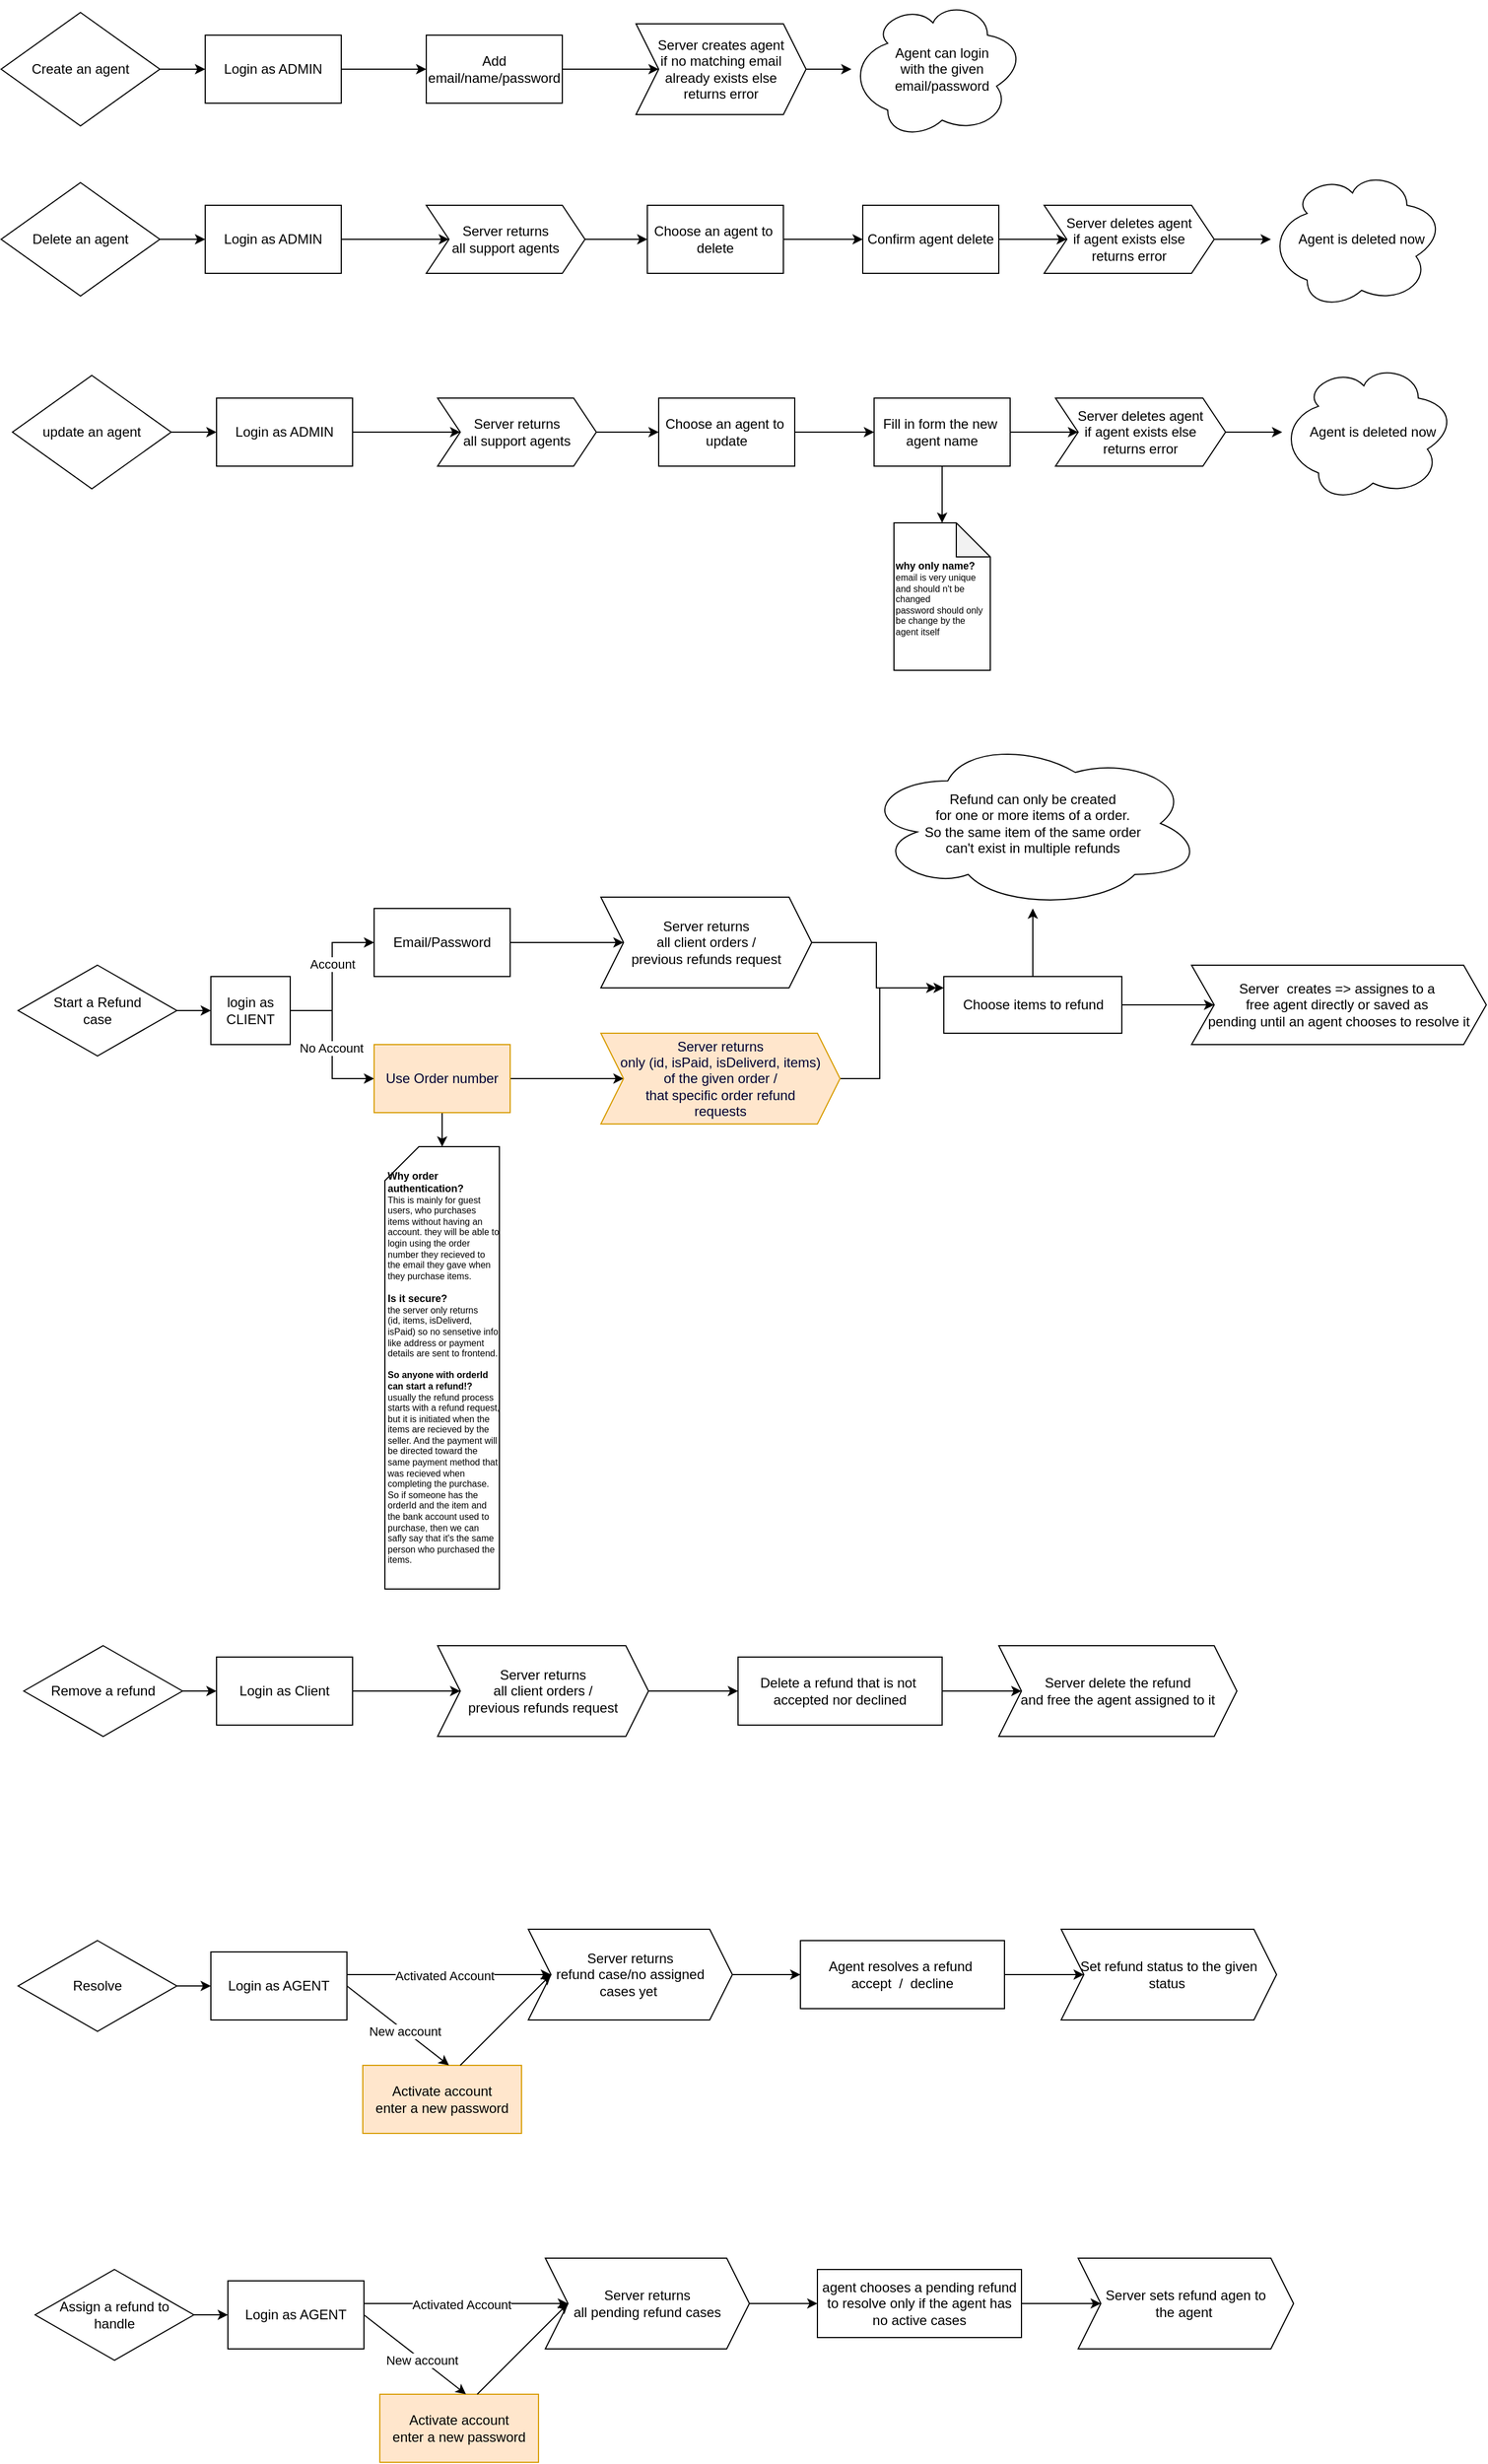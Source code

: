 <mxfile version="20.8.20" type="device"><diagram id="6Sit-7I4N6uwnD8bCyvo" name="Page-1"><mxGraphModel dx="1493" dy="1955" grid="1" gridSize="10" guides="1" tooltips="1" connect="1" arrows="1" fold="1" page="1" pageScale="1" pageWidth="827" pageHeight="1169" math="0" shadow="0"><root><mxCell id="0"/><mxCell id="1" parent="0"/><mxCell id="mWjWmFwrWSOs6kgCQoUs-15" value="" style="edgeStyle=orthogonalEdgeStyle;rounded=0;orthogonalLoop=1;jettySize=auto;html=1;" parent="1" source="mWjWmFwrWSOs6kgCQoUs-13" target="mWjWmFwrWSOs6kgCQoUs-14" edge="1"><mxGeometry relative="1" as="geometry"/></mxCell><mxCell id="mWjWmFwrWSOs6kgCQoUs-13" value="Start a Refund&lt;br&gt;case" style="rhombus;whiteSpace=wrap;html=1;" parent="1" vertex="1"><mxGeometry x="25" y="180" width="140" height="80" as="geometry"/></mxCell><mxCell id="mWjWmFwrWSOs6kgCQoUs-19" value="" style="edgeStyle=orthogonalEdgeStyle;rounded=0;orthogonalLoop=1;jettySize=auto;html=1;" parent="1" source="mWjWmFwrWSOs6kgCQoUs-14" target="mWjWmFwrWSOs6kgCQoUs-18" edge="1"><mxGeometry relative="1" as="geometry"/></mxCell><mxCell id="mWjWmFwrWSOs6kgCQoUs-24" value="Account" style="edgeLabel;html=1;align=center;verticalAlign=middle;resizable=0;points=[];" parent="mWjWmFwrWSOs6kgCQoUs-19" vertex="1" connectable="0"><mxGeometry x="0.165" relative="1" as="geometry"><mxPoint as="offset"/></mxGeometry></mxCell><mxCell id="mWjWmFwrWSOs6kgCQoUs-23" value="" style="edgeStyle=orthogonalEdgeStyle;rounded=0;orthogonalLoop=1;jettySize=auto;html=1;" parent="1" source="mWjWmFwrWSOs6kgCQoUs-14" target="mWjWmFwrWSOs6kgCQoUs-22" edge="1"><mxGeometry relative="1" as="geometry"><Array as="points"><mxPoint x="302" y="220"/><mxPoint x="302" y="280"/></Array></mxGeometry></mxCell><mxCell id="mWjWmFwrWSOs6kgCQoUs-25" value="No Account" style="edgeLabel;html=1;align=center;verticalAlign=middle;resizable=0;points=[];" parent="mWjWmFwrWSOs6kgCQoUs-23" vertex="1" connectable="0"><mxGeometry x="0.046" y="-1" relative="1" as="geometry"><mxPoint as="offset"/></mxGeometry></mxCell><mxCell id="mWjWmFwrWSOs6kgCQoUs-14" value="login as CLIENT" style="whiteSpace=wrap;html=1;" parent="1" vertex="1"><mxGeometry x="195" y="190" width="70" height="60" as="geometry"/></mxCell><mxCell id="mWjWmFwrWSOs6kgCQoUs-27" value="" style="edgeStyle=orthogonalEdgeStyle;rounded=0;orthogonalLoop=1;jettySize=auto;html=1;" parent="1" source="mWjWmFwrWSOs6kgCQoUs-18" target="mWjWmFwrWSOs6kgCQoUs-26" edge="1"><mxGeometry relative="1" as="geometry"/></mxCell><mxCell id="mWjWmFwrWSOs6kgCQoUs-18" value="Email/Password" style="whiteSpace=wrap;html=1;" parent="1" vertex="1"><mxGeometry x="339" y="130" width="120" height="60" as="geometry"/></mxCell><mxCell id="mWjWmFwrWSOs6kgCQoUs-31" value="" style="edgeStyle=orthogonalEdgeStyle;rounded=0;orthogonalLoop=1;jettySize=auto;html=1;" parent="1" source="mWjWmFwrWSOs6kgCQoUs-22" target="mWjWmFwrWSOs6kgCQoUs-30" edge="1"><mxGeometry relative="1" as="geometry"/></mxCell><mxCell id="M_TfKNfR27vYPmSHCNjz-45" value="" style="edgeStyle=orthogonalEdgeStyle;rounded=0;orthogonalLoop=1;jettySize=auto;html=1;fontSize=8;" edge="1" parent="1" source="mWjWmFwrWSOs6kgCQoUs-22" target="M_TfKNfR27vYPmSHCNjz-44"><mxGeometry relative="1" as="geometry"/></mxCell><mxCell id="mWjWmFwrWSOs6kgCQoUs-22" value="Use Order number" style="whiteSpace=wrap;html=1;fillColor=#ffe6cc;strokeColor=#d79b00;fontColor=#000033;" parent="1" vertex="1"><mxGeometry x="339" y="250" width="120" height="60" as="geometry"/></mxCell><mxCell id="mWjWmFwrWSOs6kgCQoUs-35" value="" style="edgeStyle=orthogonalEdgeStyle;rounded=0;orthogonalLoop=1;jettySize=auto;html=1;" parent="1" source="mWjWmFwrWSOs6kgCQoUs-26" target="mWjWmFwrWSOs6kgCQoUs-34" edge="1"><mxGeometry relative="1" as="geometry"><Array as="points"><mxPoint x="782" y="160"/><mxPoint x="782" y="200"/></Array></mxGeometry></mxCell><mxCell id="mWjWmFwrWSOs6kgCQoUs-26" value="Server returns&lt;br&gt;all client orders /&lt;br&gt;previous refunds request" style="shape=step;perimeter=stepPerimeter;whiteSpace=wrap;html=1;fixedSize=1;" parent="1" vertex="1"><mxGeometry x="539" y="120" width="186" height="80" as="geometry"/></mxCell><mxCell id="mWjWmFwrWSOs6kgCQoUs-37" value="" style="edgeStyle=orthogonalEdgeStyle;rounded=0;orthogonalLoop=1;jettySize=auto;html=1;" parent="1" source="mWjWmFwrWSOs6kgCQoUs-30" edge="1"><mxGeometry relative="1" as="geometry"><mxPoint x="835" y="200" as="targetPoint"/><Array as="points"><mxPoint x="785" y="280"/><mxPoint x="785" y="200"/><mxPoint x="835" y="200"/></Array></mxGeometry></mxCell><mxCell id="mWjWmFwrWSOs6kgCQoUs-30" value="Server returns&lt;br&gt;only (id, isPaid, isDeliverd, items) &lt;br&gt;of the given order /&lt;br&gt;that specific order refund &lt;br&gt;requests" style="shape=step;perimeter=stepPerimeter;whiteSpace=wrap;html=1;fixedSize=1;fillColor=#ffe6cc;strokeColor=#d79b00;fontColor=#000033;" parent="1" vertex="1"><mxGeometry x="539" y="240" width="211" height="80" as="geometry"/></mxCell><mxCell id="mWjWmFwrWSOs6kgCQoUs-42" value="" style="edgeStyle=orthogonalEdgeStyle;rounded=0;orthogonalLoop=1;jettySize=auto;html=1;" parent="1" source="mWjWmFwrWSOs6kgCQoUs-34" target="mWjWmFwrWSOs6kgCQoUs-41" edge="1"><mxGeometry relative="1" as="geometry"/></mxCell><mxCell id="mWjWmFwrWSOs6kgCQoUs-44" value="" style="edgeStyle=orthogonalEdgeStyle;rounded=0;orthogonalLoop=1;jettySize=auto;html=1;" parent="1" source="mWjWmFwrWSOs6kgCQoUs-34" target="mWjWmFwrWSOs6kgCQoUs-43" edge="1"><mxGeometry relative="1" as="geometry"/></mxCell><mxCell id="mWjWmFwrWSOs6kgCQoUs-34" value="Choose items to refund" style="whiteSpace=wrap;html=1;" parent="1" vertex="1"><mxGeometry x="841.5" y="190" width="157" height="50" as="geometry"/></mxCell><mxCell id="mWjWmFwrWSOs6kgCQoUs-41" value="Refund can only be created &lt;br&gt;for one or more items of a order.&lt;br&gt;So the same item of the same order&lt;br&gt;can't exist in multiple refunds" style="ellipse;shape=cloud;whiteSpace=wrap;html=1;" parent="1" vertex="1"><mxGeometry x="770" y="-20" width="300" height="150" as="geometry"/></mxCell><mxCell id="mWjWmFwrWSOs6kgCQoUs-43" value="Server&amp;nbsp; creates =&amp;gt; assignes to a&amp;nbsp;&lt;br&gt;free agent directly or saved as&amp;nbsp;&lt;br&gt;pending until an agent chooses to resolve it" style="shape=step;perimeter=stepPerimeter;whiteSpace=wrap;html=1;fixedSize=1;" parent="1" vertex="1"><mxGeometry x="1060" y="180" width="260" height="70" as="geometry"/></mxCell><mxCell id="mWjWmFwrWSOs6kgCQoUs-68" value="" style="edgeStyle=orthogonalEdgeStyle;rounded=0;orthogonalLoop=1;jettySize=auto;html=1;" parent="1" source="mWjWmFwrWSOs6kgCQoUs-47" target="mWjWmFwrWSOs6kgCQoUs-67" edge="1"><mxGeometry relative="1" as="geometry"/></mxCell><mxCell id="mWjWmFwrWSOs6kgCQoUs-47" value="Resolve" style="rhombus;whiteSpace=wrap;html=1;" parent="1" vertex="1"><mxGeometry x="25" y="1040" width="140" height="80" as="geometry"/></mxCell><mxCell id="mWjWmFwrWSOs6kgCQoUs-48" value="Activate account&lt;br&gt;enter a new password" style="whiteSpace=wrap;html=1;fillColor=#ffe6cc;strokeColor=#d79b00;" parent="1" vertex="1"><mxGeometry x="329" y="1150" width="140" height="60" as="geometry"/></mxCell><mxCell id="mWjWmFwrWSOs6kgCQoUs-53" value="" style="edgeStyle=orthogonalEdgeStyle;rounded=0;orthogonalLoop=1;jettySize=auto;html=1;" parent="1" source="mWjWmFwrWSOs6kgCQoUs-50" target="mWjWmFwrWSOs6kgCQoUs-52" edge="1"><mxGeometry relative="1" as="geometry"/></mxCell><mxCell id="mWjWmFwrWSOs6kgCQoUs-50" value="Server returns &lt;br&gt;refund case/no assigned &lt;br&gt;cases yet&amp;nbsp;" style="shape=step;perimeter=stepPerimeter;whiteSpace=wrap;html=1;fixedSize=1;" parent="1" vertex="1"><mxGeometry x="475" y="1030" width="180" height="80" as="geometry"/></mxCell><mxCell id="mWjWmFwrWSOs6kgCQoUs-78" value="" style="edgeStyle=orthogonalEdgeStyle;rounded=0;orthogonalLoop=1;jettySize=auto;html=1;" parent="1" source="mWjWmFwrWSOs6kgCQoUs-52" target="mWjWmFwrWSOs6kgCQoUs-77" edge="1"><mxGeometry relative="1" as="geometry"/></mxCell><mxCell id="mWjWmFwrWSOs6kgCQoUs-52" value="Agent resolves a refund&amp;nbsp;&lt;br&gt;accept&amp;nbsp; /&amp;nbsp; decline" style="whiteSpace=wrap;html=1;" parent="1" vertex="1"><mxGeometry x="715" y="1040" width="180" height="60" as="geometry"/></mxCell><mxCell id="mWjWmFwrWSOs6kgCQoUs-54" style="edgeStyle=orthogonalEdgeStyle;rounded=0;orthogonalLoop=1;jettySize=auto;html=1;exitX=0.5;exitY=1;exitDx=0;exitDy=0;" parent="1" source="mWjWmFwrWSOs6kgCQoUs-34" target="mWjWmFwrWSOs6kgCQoUs-34" edge="1"><mxGeometry relative="1" as="geometry"/></mxCell><mxCell id="mWjWmFwrWSOs6kgCQoUs-67" value="Login as AGENT&lt;br&gt;" style="whiteSpace=wrap;html=1;" parent="1" vertex="1"><mxGeometry x="195" y="1050" width="120" height="60" as="geometry"/></mxCell><mxCell id="mWjWmFwrWSOs6kgCQoUs-72" value="" style="endArrow=classic;html=1;rounded=0;entryX=0;entryY=0.5;entryDx=0;entryDy=0;" parent="1" target="mWjWmFwrWSOs6kgCQoUs-50" edge="1"><mxGeometry width="50" height="50" relative="1" as="geometry"><mxPoint x="315" y="1070" as="sourcePoint"/><mxPoint x="465" y="1070" as="targetPoint"/><Array as="points"><mxPoint x="395" y="1070"/></Array></mxGeometry></mxCell><mxCell id="mWjWmFwrWSOs6kgCQoUs-73" value="Activated Account" style="edgeLabel;html=1;align=center;verticalAlign=middle;resizable=0;points=[];" parent="mWjWmFwrWSOs6kgCQoUs-72" vertex="1" connectable="0"><mxGeometry x="-0.042" y="-1" relative="1" as="geometry"><mxPoint as="offset"/></mxGeometry></mxCell><mxCell id="mWjWmFwrWSOs6kgCQoUs-74" value="" style="endArrow=classic;html=1;rounded=0;entryX=0.543;entryY=0;entryDx=0;entryDy=0;entryPerimeter=0;exitX=1;exitY=0.5;exitDx=0;exitDy=0;" parent="1" source="mWjWmFwrWSOs6kgCQoUs-67" target="mWjWmFwrWSOs6kgCQoUs-48" edge="1"><mxGeometry width="50" height="50" relative="1" as="geometry"><mxPoint x="375" y="1090" as="sourcePoint"/><mxPoint x="425" y="1040" as="targetPoint"/></mxGeometry></mxCell><mxCell id="mWjWmFwrWSOs6kgCQoUs-75" value="New account" style="edgeLabel;html=1;align=center;verticalAlign=middle;resizable=0;points=[];" parent="mWjWmFwrWSOs6kgCQoUs-74" vertex="1" connectable="0"><mxGeometry x="0.552" y="1" relative="1" as="geometry"><mxPoint x="-20" y="-14" as="offset"/></mxGeometry></mxCell><mxCell id="mWjWmFwrWSOs6kgCQoUs-76" value="" style="endArrow=classic;html=1;rounded=0;exitX=0.614;exitY=0;exitDx=0;exitDy=0;exitPerimeter=0;entryX=0;entryY=0.5;entryDx=0;entryDy=0;" parent="1" source="mWjWmFwrWSOs6kgCQoUs-48" target="mWjWmFwrWSOs6kgCQoUs-50" edge="1"><mxGeometry width="50" height="50" relative="1" as="geometry"><mxPoint x="419" y="1140" as="sourcePoint"/><mxPoint x="495" y="1080" as="targetPoint"/></mxGeometry></mxCell><mxCell id="mWjWmFwrWSOs6kgCQoUs-77" value="Set refund status to the given&lt;br&gt;status&amp;nbsp;" style="shape=step;perimeter=stepPerimeter;whiteSpace=wrap;html=1;fixedSize=1;" parent="1" vertex="1"><mxGeometry x="945" y="1030" width="190" height="80" as="geometry"/></mxCell><mxCell id="M_TfKNfR27vYPmSHCNjz-2" value="" style="edgeStyle=orthogonalEdgeStyle;rounded=0;orthogonalLoop=1;jettySize=auto;html=1;" edge="1" parent="1" source="M_TfKNfR27vYPmSHCNjz-3" target="M_TfKNfR27vYPmSHCNjz-5"><mxGeometry relative="1" as="geometry"/></mxCell><mxCell id="M_TfKNfR27vYPmSHCNjz-3" value="Create an agent" style="rhombus;whiteSpace=wrap;html=1;" vertex="1" parent="1"><mxGeometry x="10" y="-660" width="140" height="100" as="geometry"/></mxCell><mxCell id="M_TfKNfR27vYPmSHCNjz-4" style="edgeStyle=orthogonalEdgeStyle;rounded=0;orthogonalLoop=1;jettySize=auto;html=1;" edge="1" parent="1" source="M_TfKNfR27vYPmSHCNjz-5" target="M_TfKNfR27vYPmSHCNjz-7"><mxGeometry relative="1" as="geometry"/></mxCell><mxCell id="M_TfKNfR27vYPmSHCNjz-5" value="Login as ADMIN&lt;br&gt;" style="whiteSpace=wrap;html=1;" vertex="1" parent="1"><mxGeometry x="190" y="-640" width="120" height="60" as="geometry"/></mxCell><mxCell id="M_TfKNfR27vYPmSHCNjz-6" value="" style="edgeStyle=orthogonalEdgeStyle;rounded=0;orthogonalLoop=1;jettySize=auto;html=1;" edge="1" parent="1" source="M_TfKNfR27vYPmSHCNjz-7"><mxGeometry relative="1" as="geometry"><mxPoint x="590" y="-610" as="targetPoint"/></mxGeometry></mxCell><mxCell id="M_TfKNfR27vYPmSHCNjz-7" value="Add email/name/password" style="rounded=0;whiteSpace=wrap;html=1;" vertex="1" parent="1"><mxGeometry x="385" y="-640" width="120" height="60" as="geometry"/></mxCell><mxCell id="M_TfKNfR27vYPmSHCNjz-8" value="Agent can login &lt;br&gt;with the given email/password" style="ellipse;shape=cloud;whiteSpace=wrap;html=1;direction=south;" vertex="1" parent="1"><mxGeometry x="760" y="-670" width="160" height="120" as="geometry"/></mxCell><mxCell id="M_TfKNfR27vYPmSHCNjz-9" value="" style="edgeStyle=orthogonalEdgeStyle;rounded=0;orthogonalLoop=1;jettySize=auto;html=1;" edge="1" parent="1" source="M_TfKNfR27vYPmSHCNjz-10" target="M_TfKNfR27vYPmSHCNjz-12"><mxGeometry relative="1" as="geometry"/></mxCell><mxCell id="M_TfKNfR27vYPmSHCNjz-10" value="Delete an agent" style="rhombus;whiteSpace=wrap;html=1;" vertex="1" parent="1"><mxGeometry x="10" y="-510" width="140" height="100" as="geometry"/></mxCell><mxCell id="M_TfKNfR27vYPmSHCNjz-17" value="" style="edgeStyle=orthogonalEdgeStyle;rounded=0;orthogonalLoop=1;jettySize=auto;html=1;" edge="1" parent="1" source="M_TfKNfR27vYPmSHCNjz-12" target="M_TfKNfR27vYPmSHCNjz-16"><mxGeometry relative="1" as="geometry"/></mxCell><mxCell id="M_TfKNfR27vYPmSHCNjz-12" value="Login as ADMIN&lt;br&gt;" style="whiteSpace=wrap;html=1;" vertex="1" parent="1"><mxGeometry x="190" y="-490" width="120" height="60" as="geometry"/></mxCell><mxCell id="M_TfKNfR27vYPmSHCNjz-21" value="" style="edgeStyle=orthogonalEdgeStyle;rounded=0;orthogonalLoop=1;jettySize=auto;html=1;" edge="1" parent="1" source="M_TfKNfR27vYPmSHCNjz-14" target="M_TfKNfR27vYPmSHCNjz-20"><mxGeometry relative="1" as="geometry"/></mxCell><mxCell id="M_TfKNfR27vYPmSHCNjz-14" value="Choose an agent to&amp;nbsp;&lt;br&gt;delete" style="rounded=0;whiteSpace=wrap;html=1;" vertex="1" parent="1"><mxGeometry x="580" y="-490" width="120" height="60" as="geometry"/></mxCell><mxCell id="M_TfKNfR27vYPmSHCNjz-18" value="" style="edgeStyle=orthogonalEdgeStyle;rounded=0;orthogonalLoop=1;jettySize=auto;html=1;" edge="1" parent="1" source="M_TfKNfR27vYPmSHCNjz-16" target="M_TfKNfR27vYPmSHCNjz-14"><mxGeometry relative="1" as="geometry"/></mxCell><mxCell id="M_TfKNfR27vYPmSHCNjz-16" value="Server returns&lt;br&gt;all support agents" style="shape=step;perimeter=stepPerimeter;whiteSpace=wrap;html=1;fixedSize=1;" vertex="1" parent="1"><mxGeometry x="385" y="-490" width="140" height="60" as="geometry"/></mxCell><mxCell id="M_TfKNfR27vYPmSHCNjz-27" value="" style="edgeStyle=orthogonalEdgeStyle;rounded=0;orthogonalLoop=1;jettySize=auto;html=1;" edge="1" parent="1" source="M_TfKNfR27vYPmSHCNjz-20" target="M_TfKNfR27vYPmSHCNjz-26"><mxGeometry relative="1" as="geometry"/></mxCell><mxCell id="M_TfKNfR27vYPmSHCNjz-20" value="Confirm agent delete" style="whiteSpace=wrap;html=1;rounded=0;" vertex="1" parent="1"><mxGeometry x="770" y="-490" width="120" height="60" as="geometry"/></mxCell><mxCell id="M_TfKNfR27vYPmSHCNjz-23" value="" style="edgeStyle=orthogonalEdgeStyle;rounded=0;orthogonalLoop=1;jettySize=auto;html=1;" edge="1" parent="1" source="M_TfKNfR27vYPmSHCNjz-22" target="M_TfKNfR27vYPmSHCNjz-8"><mxGeometry relative="1" as="geometry"><Array as="points"><mxPoint x="750" y="-610"/><mxPoint x="750" y="-610"/></Array></mxGeometry></mxCell><mxCell id="M_TfKNfR27vYPmSHCNjz-22" value="Server creates agent&lt;br&gt;if no matching email&lt;br&gt;already exists else&lt;br&gt;returns error" style="shape=step;perimeter=stepPerimeter;whiteSpace=wrap;html=1;fixedSize=1;" vertex="1" parent="1"><mxGeometry x="570" y="-650" width="150" height="80" as="geometry"/></mxCell><mxCell id="M_TfKNfR27vYPmSHCNjz-24" value="Agent is deleted now" style="ellipse;shape=cloud;whiteSpace=wrap;html=1;direction=south;" vertex="1" parent="1"><mxGeometry x="1130" y="-520" width="160" height="120" as="geometry"/></mxCell><mxCell id="M_TfKNfR27vYPmSHCNjz-28" value="" style="edgeStyle=orthogonalEdgeStyle;rounded=0;orthogonalLoop=1;jettySize=auto;html=1;" edge="1" parent="1" source="M_TfKNfR27vYPmSHCNjz-26" target="M_TfKNfR27vYPmSHCNjz-24"><mxGeometry relative="1" as="geometry"/></mxCell><mxCell id="M_TfKNfR27vYPmSHCNjz-26" value="Server deletes agent&lt;br&gt;if agent exists else&lt;br&gt;returns error&lt;br&gt;" style="shape=step;perimeter=stepPerimeter;whiteSpace=wrap;html=1;fixedSize=1;" vertex="1" parent="1"><mxGeometry x="930" y="-490" width="150" height="60" as="geometry"/></mxCell><mxCell id="M_TfKNfR27vYPmSHCNjz-29" value="" style="edgeStyle=orthogonalEdgeStyle;rounded=0;orthogonalLoop=1;jettySize=auto;html=1;" edge="1" parent="1" source="M_TfKNfR27vYPmSHCNjz-30" target="M_TfKNfR27vYPmSHCNjz-32"><mxGeometry relative="1" as="geometry"/></mxCell><mxCell id="M_TfKNfR27vYPmSHCNjz-30" value="update an agent" style="rhombus;whiteSpace=wrap;html=1;" vertex="1" parent="1"><mxGeometry x="20" y="-340" width="140" height="100" as="geometry"/></mxCell><mxCell id="M_TfKNfR27vYPmSHCNjz-31" value="" style="edgeStyle=orthogonalEdgeStyle;rounded=0;orthogonalLoop=1;jettySize=auto;html=1;" edge="1" parent="1" source="M_TfKNfR27vYPmSHCNjz-32" target="M_TfKNfR27vYPmSHCNjz-36"><mxGeometry relative="1" as="geometry"/></mxCell><mxCell id="M_TfKNfR27vYPmSHCNjz-32" value="Login as ADMIN&lt;br&gt;" style="whiteSpace=wrap;html=1;" vertex="1" parent="1"><mxGeometry x="200" y="-320" width="120" height="60" as="geometry"/></mxCell><mxCell id="M_TfKNfR27vYPmSHCNjz-33" value="" style="edgeStyle=orthogonalEdgeStyle;rounded=0;orthogonalLoop=1;jettySize=auto;html=1;" edge="1" parent="1" source="M_TfKNfR27vYPmSHCNjz-34" target="M_TfKNfR27vYPmSHCNjz-38"><mxGeometry relative="1" as="geometry"/></mxCell><mxCell id="M_TfKNfR27vYPmSHCNjz-34" value="Choose an agent to&amp;nbsp;&lt;br&gt;update" style="rounded=0;whiteSpace=wrap;html=1;" vertex="1" parent="1"><mxGeometry x="590" y="-320" width="120" height="60" as="geometry"/></mxCell><mxCell id="M_TfKNfR27vYPmSHCNjz-35" value="" style="edgeStyle=orthogonalEdgeStyle;rounded=0;orthogonalLoop=1;jettySize=auto;html=1;" edge="1" parent="1" source="M_TfKNfR27vYPmSHCNjz-36" target="M_TfKNfR27vYPmSHCNjz-34"><mxGeometry relative="1" as="geometry"/></mxCell><mxCell id="M_TfKNfR27vYPmSHCNjz-36" value="Server returns&lt;br&gt;all support agents" style="shape=step;perimeter=stepPerimeter;whiteSpace=wrap;html=1;fixedSize=1;" vertex="1" parent="1"><mxGeometry x="395" y="-320" width="140" height="60" as="geometry"/></mxCell><mxCell id="M_TfKNfR27vYPmSHCNjz-37" value="" style="edgeStyle=orthogonalEdgeStyle;rounded=0;orthogonalLoop=1;jettySize=auto;html=1;" edge="1" parent="1" source="M_TfKNfR27vYPmSHCNjz-38" target="M_TfKNfR27vYPmSHCNjz-41"><mxGeometry relative="1" as="geometry"/></mxCell><mxCell id="M_TfKNfR27vYPmSHCNjz-43" value="" style="edgeStyle=orthogonalEdgeStyle;rounded=0;orthogonalLoop=1;jettySize=auto;html=1;" edge="1" parent="1" source="M_TfKNfR27vYPmSHCNjz-38" target="M_TfKNfR27vYPmSHCNjz-42"><mxGeometry relative="1" as="geometry"/></mxCell><mxCell id="M_TfKNfR27vYPmSHCNjz-38" value="Fill in form the new&amp;nbsp;&lt;br&gt;agent name" style="whiteSpace=wrap;html=1;rounded=0;" vertex="1" parent="1"><mxGeometry x="780" y="-320" width="120" height="60" as="geometry"/></mxCell><mxCell id="M_TfKNfR27vYPmSHCNjz-39" value="Agent is deleted now" style="ellipse;shape=cloud;whiteSpace=wrap;html=1;direction=south;" vertex="1" parent="1"><mxGeometry x="1140" y="-350" width="160" height="120" as="geometry"/></mxCell><mxCell id="M_TfKNfR27vYPmSHCNjz-40" value="" style="edgeStyle=orthogonalEdgeStyle;rounded=0;orthogonalLoop=1;jettySize=auto;html=1;" edge="1" parent="1" source="M_TfKNfR27vYPmSHCNjz-41" target="M_TfKNfR27vYPmSHCNjz-39"><mxGeometry relative="1" as="geometry"/></mxCell><mxCell id="M_TfKNfR27vYPmSHCNjz-41" value="Server deletes agent&lt;br&gt;if agent exists else&lt;br&gt;returns error&lt;br&gt;" style="shape=step;perimeter=stepPerimeter;whiteSpace=wrap;html=1;fixedSize=1;" vertex="1" parent="1"><mxGeometry x="940" y="-320" width="150" height="60" as="geometry"/></mxCell><mxCell id="M_TfKNfR27vYPmSHCNjz-42" value="&lt;div style=&quot;text-align: left;&quot;&gt;&lt;b style=&quot;background-color: initial;&quot;&gt;&lt;font style=&quot;font-size: 9px;&quot;&gt;why only name?&lt;/font&gt;&lt;/b&gt;&lt;/div&gt;&lt;font style=&quot;font-size: 8px;&quot;&gt;&lt;div style=&quot;text-align: left;&quot;&gt;&lt;span style=&quot;background-color: initial;&quot;&gt;email is very unique and should n't be changed&lt;/span&gt;&lt;/div&gt;&lt;div style=&quot;text-align: left;&quot;&gt;&lt;span style=&quot;background-color: initial;&quot;&gt;password should only be change by the agent itself&lt;/span&gt;&lt;/div&gt;&lt;/font&gt;" style="shape=note;whiteSpace=wrap;html=1;backgroundOutline=1;darkOpacity=0.05;" vertex="1" parent="1"><mxGeometry x="797.5" y="-210" width="85" height="130" as="geometry"/></mxCell><mxCell id="M_TfKNfR27vYPmSHCNjz-44" value="&lt;b style=&quot;font-size: 9px;&quot;&gt;Why order authentication?&lt;br&gt;&lt;/b&gt;This is mainly for guest users, who purchases items without having an account. they will be able to login using the order number they recieved to the email they gave when they purchase items.&lt;br&gt;&lt;br&gt;&lt;font style=&quot;font-size: 9px;&quot;&gt;&lt;b&gt;Is it secure?&lt;/b&gt;&lt;br&gt;&lt;/font&gt;the server only returns&lt;br&gt;(id, items, isDeliverd, isPaid) so no sensetive info like address or payment details are sent to frontend.&lt;br&gt;&lt;br&gt;&lt;font style=&quot;font-size: 8px;&quot;&gt;&lt;b&gt;So anyone with orderId can start a refund!?&lt;/b&gt;&lt;br&gt;usually the refund process starts with a refund request, but it is initiated when the items are recieved by the seller. And the payment will be directed toward the same payment method that was recieved when completing the purchase.&lt;br&gt;So if someone has the orderId and the item and the bank account used to purchase, then we can safly say that it's the same person who purchased the items.&lt;br&gt;&lt;/font&gt;" style="shape=card;whiteSpace=wrap;html=1;fontSize=8;align=left;" vertex="1" parent="1"><mxGeometry x="348.5" y="340" width="101" height="390" as="geometry"/></mxCell><mxCell id="M_TfKNfR27vYPmSHCNjz-48" value="" style="edgeStyle=orthogonalEdgeStyle;rounded=0;orthogonalLoop=1;jettySize=auto;html=1;" edge="1" parent="1" source="M_TfKNfR27vYPmSHCNjz-49" target="M_TfKNfR27vYPmSHCNjz-55"><mxGeometry relative="1" as="geometry"/></mxCell><mxCell id="M_TfKNfR27vYPmSHCNjz-49" value="Assign a refund to &lt;br&gt;handle" style="rhombus;whiteSpace=wrap;html=1;" vertex="1" parent="1"><mxGeometry x="40" y="1330" width="140" height="80" as="geometry"/></mxCell><mxCell id="M_TfKNfR27vYPmSHCNjz-50" value="Activate account&lt;br&gt;enter a new password" style="whiteSpace=wrap;html=1;fillColor=#ffe6cc;strokeColor=#d79b00;" vertex="1" parent="1"><mxGeometry x="344" y="1440" width="140" height="60" as="geometry"/></mxCell><mxCell id="M_TfKNfR27vYPmSHCNjz-51" value="" style="edgeStyle=orthogonalEdgeStyle;rounded=0;orthogonalLoop=1;jettySize=auto;html=1;" edge="1" parent="1" source="M_TfKNfR27vYPmSHCNjz-52" target="M_TfKNfR27vYPmSHCNjz-54"><mxGeometry relative="1" as="geometry"/></mxCell><mxCell id="M_TfKNfR27vYPmSHCNjz-52" value="Server returns&lt;br&gt;all pending refund cases" style="shape=step;perimeter=stepPerimeter;whiteSpace=wrap;html=1;fixedSize=1;" vertex="1" parent="1"><mxGeometry x="490" y="1320" width="180" height="80" as="geometry"/></mxCell><mxCell id="M_TfKNfR27vYPmSHCNjz-53" value="" style="edgeStyle=orthogonalEdgeStyle;rounded=0;orthogonalLoop=1;jettySize=auto;html=1;" edge="1" parent="1" source="M_TfKNfR27vYPmSHCNjz-54" target="M_TfKNfR27vYPmSHCNjz-61"><mxGeometry relative="1" as="geometry"/></mxCell><mxCell id="M_TfKNfR27vYPmSHCNjz-54" value="agent chooses a pending refund to resolve only if the agent has no active cases" style="whiteSpace=wrap;html=1;" vertex="1" parent="1"><mxGeometry x="730" y="1330" width="180" height="60" as="geometry"/></mxCell><mxCell id="M_TfKNfR27vYPmSHCNjz-55" value="Login as AGENT&lt;br&gt;" style="whiteSpace=wrap;html=1;" vertex="1" parent="1"><mxGeometry x="210" y="1340" width="120" height="60" as="geometry"/></mxCell><mxCell id="M_TfKNfR27vYPmSHCNjz-56" value="" style="endArrow=classic;html=1;rounded=0;entryX=0;entryY=0.5;entryDx=0;entryDy=0;" edge="1" parent="1" target="M_TfKNfR27vYPmSHCNjz-52"><mxGeometry width="50" height="50" relative="1" as="geometry"><mxPoint x="330" y="1360" as="sourcePoint"/><mxPoint x="480" y="1360" as="targetPoint"/><Array as="points"><mxPoint x="410" y="1360"/></Array></mxGeometry></mxCell><mxCell id="M_TfKNfR27vYPmSHCNjz-57" value="Activated Account" style="edgeLabel;html=1;align=center;verticalAlign=middle;resizable=0;points=[];" vertex="1" connectable="0" parent="M_TfKNfR27vYPmSHCNjz-56"><mxGeometry x="-0.042" y="-1" relative="1" as="geometry"><mxPoint as="offset"/></mxGeometry></mxCell><mxCell id="M_TfKNfR27vYPmSHCNjz-58" value="" style="endArrow=classic;html=1;rounded=0;entryX=0.543;entryY=0;entryDx=0;entryDy=0;entryPerimeter=0;exitX=1;exitY=0.5;exitDx=0;exitDy=0;" edge="1" parent="1" source="M_TfKNfR27vYPmSHCNjz-55" target="M_TfKNfR27vYPmSHCNjz-50"><mxGeometry width="50" height="50" relative="1" as="geometry"><mxPoint x="390" y="1380" as="sourcePoint"/><mxPoint x="440" y="1330" as="targetPoint"/></mxGeometry></mxCell><mxCell id="M_TfKNfR27vYPmSHCNjz-59" value="New account" style="edgeLabel;html=1;align=center;verticalAlign=middle;resizable=0;points=[];" vertex="1" connectable="0" parent="M_TfKNfR27vYPmSHCNjz-58"><mxGeometry x="0.552" y="1" relative="1" as="geometry"><mxPoint x="-20" y="-14" as="offset"/></mxGeometry></mxCell><mxCell id="M_TfKNfR27vYPmSHCNjz-60" value="" style="endArrow=classic;html=1;rounded=0;exitX=0.614;exitY=0;exitDx=0;exitDy=0;exitPerimeter=0;entryX=0;entryY=0.5;entryDx=0;entryDy=0;" edge="1" parent="1" source="M_TfKNfR27vYPmSHCNjz-50" target="M_TfKNfR27vYPmSHCNjz-52"><mxGeometry width="50" height="50" relative="1" as="geometry"><mxPoint x="434" y="1430" as="sourcePoint"/><mxPoint x="510" y="1370" as="targetPoint"/></mxGeometry></mxCell><mxCell id="M_TfKNfR27vYPmSHCNjz-61" value="Server sets refund agen to&lt;br&gt;the agent&amp;nbsp;" style="shape=step;perimeter=stepPerimeter;whiteSpace=wrap;html=1;fixedSize=1;" vertex="1" parent="1"><mxGeometry x="960" y="1320" width="190" height="80" as="geometry"/></mxCell><mxCell id="M_TfKNfR27vYPmSHCNjz-62" value="" style="edgeStyle=orthogonalEdgeStyle;rounded=0;orthogonalLoop=1;jettySize=auto;html=1;" edge="1" parent="1" source="M_TfKNfR27vYPmSHCNjz-63" target="M_TfKNfR27vYPmSHCNjz-69"><mxGeometry relative="1" as="geometry"/></mxCell><mxCell id="M_TfKNfR27vYPmSHCNjz-63" value="Remove a refund" style="rhombus;whiteSpace=wrap;html=1;" vertex="1" parent="1"><mxGeometry x="30" y="780" width="140" height="80" as="geometry"/></mxCell><mxCell id="M_TfKNfR27vYPmSHCNjz-67" value="" style="edgeStyle=orthogonalEdgeStyle;rounded=0;orthogonalLoop=1;jettySize=auto;html=1;" edge="1" parent="1" source="M_TfKNfR27vYPmSHCNjz-68" target="M_TfKNfR27vYPmSHCNjz-75"><mxGeometry relative="1" as="geometry"/></mxCell><mxCell id="M_TfKNfR27vYPmSHCNjz-68" value="Delete a refund that is not&amp;nbsp;&lt;br&gt;accepted nor declined" style="whiteSpace=wrap;html=1;" vertex="1" parent="1"><mxGeometry x="660" y="790" width="180" height="60" as="geometry"/></mxCell><mxCell id="M_TfKNfR27vYPmSHCNjz-77" value="" style="edgeStyle=orthogonalEdgeStyle;rounded=0;orthogonalLoop=1;jettySize=auto;html=1;fontSize=8;" edge="1" parent="1" source="M_TfKNfR27vYPmSHCNjz-69" target="M_TfKNfR27vYPmSHCNjz-76"><mxGeometry relative="1" as="geometry"/></mxCell><mxCell id="M_TfKNfR27vYPmSHCNjz-69" value="Login as Client" style="whiteSpace=wrap;html=1;" vertex="1" parent="1"><mxGeometry x="200" y="790" width="120" height="60" as="geometry"/></mxCell><mxCell id="M_TfKNfR27vYPmSHCNjz-75" value="Server delete the refund&lt;br&gt;and free the agent assigned to it" style="shape=step;perimeter=stepPerimeter;whiteSpace=wrap;html=1;fixedSize=1;" vertex="1" parent="1"><mxGeometry x="890" y="780" width="210" height="80" as="geometry"/></mxCell><mxCell id="M_TfKNfR27vYPmSHCNjz-78" value="" style="edgeStyle=orthogonalEdgeStyle;rounded=0;orthogonalLoop=1;jettySize=auto;html=1;fontSize=8;" edge="1" parent="1" source="M_TfKNfR27vYPmSHCNjz-76" target="M_TfKNfR27vYPmSHCNjz-68"><mxGeometry relative="1" as="geometry"/></mxCell><mxCell id="M_TfKNfR27vYPmSHCNjz-76" value="Server returns&lt;br&gt;all client orders /&lt;br&gt;previous refunds request" style="shape=step;perimeter=stepPerimeter;whiteSpace=wrap;html=1;fixedSize=1;" vertex="1" parent="1"><mxGeometry x="395" y="780" width="186" height="80" as="geometry"/></mxCell></root></mxGraphModel></diagram></mxfile>